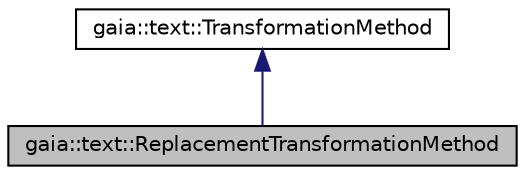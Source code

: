 digraph G
{
  edge [fontname="Helvetica",fontsize="10",labelfontname="Helvetica",labelfontsize="10"];
  node [fontname="Helvetica",fontsize="10",shape=record];
  Node1 [label="gaia::text::ReplacementTransformationMethod",height=0.2,width=0.4,color="black", fillcolor="grey75", style="filled" fontcolor="black"];
  Node2 -> Node1 [dir=back,color="midnightblue",fontsize="10",style="solid",fontname="Helvetica"];
  Node2 [label="gaia::text::TransformationMethod",height=0.2,width=0.4,color="black", fillcolor="white", style="filled",URL="$de/d26/classgaia_1_1text_1_1_transformation_method.html",tooltip="TextView uses TransformationMethods to do things like replacing the characters of passwords with dots..."];
}
